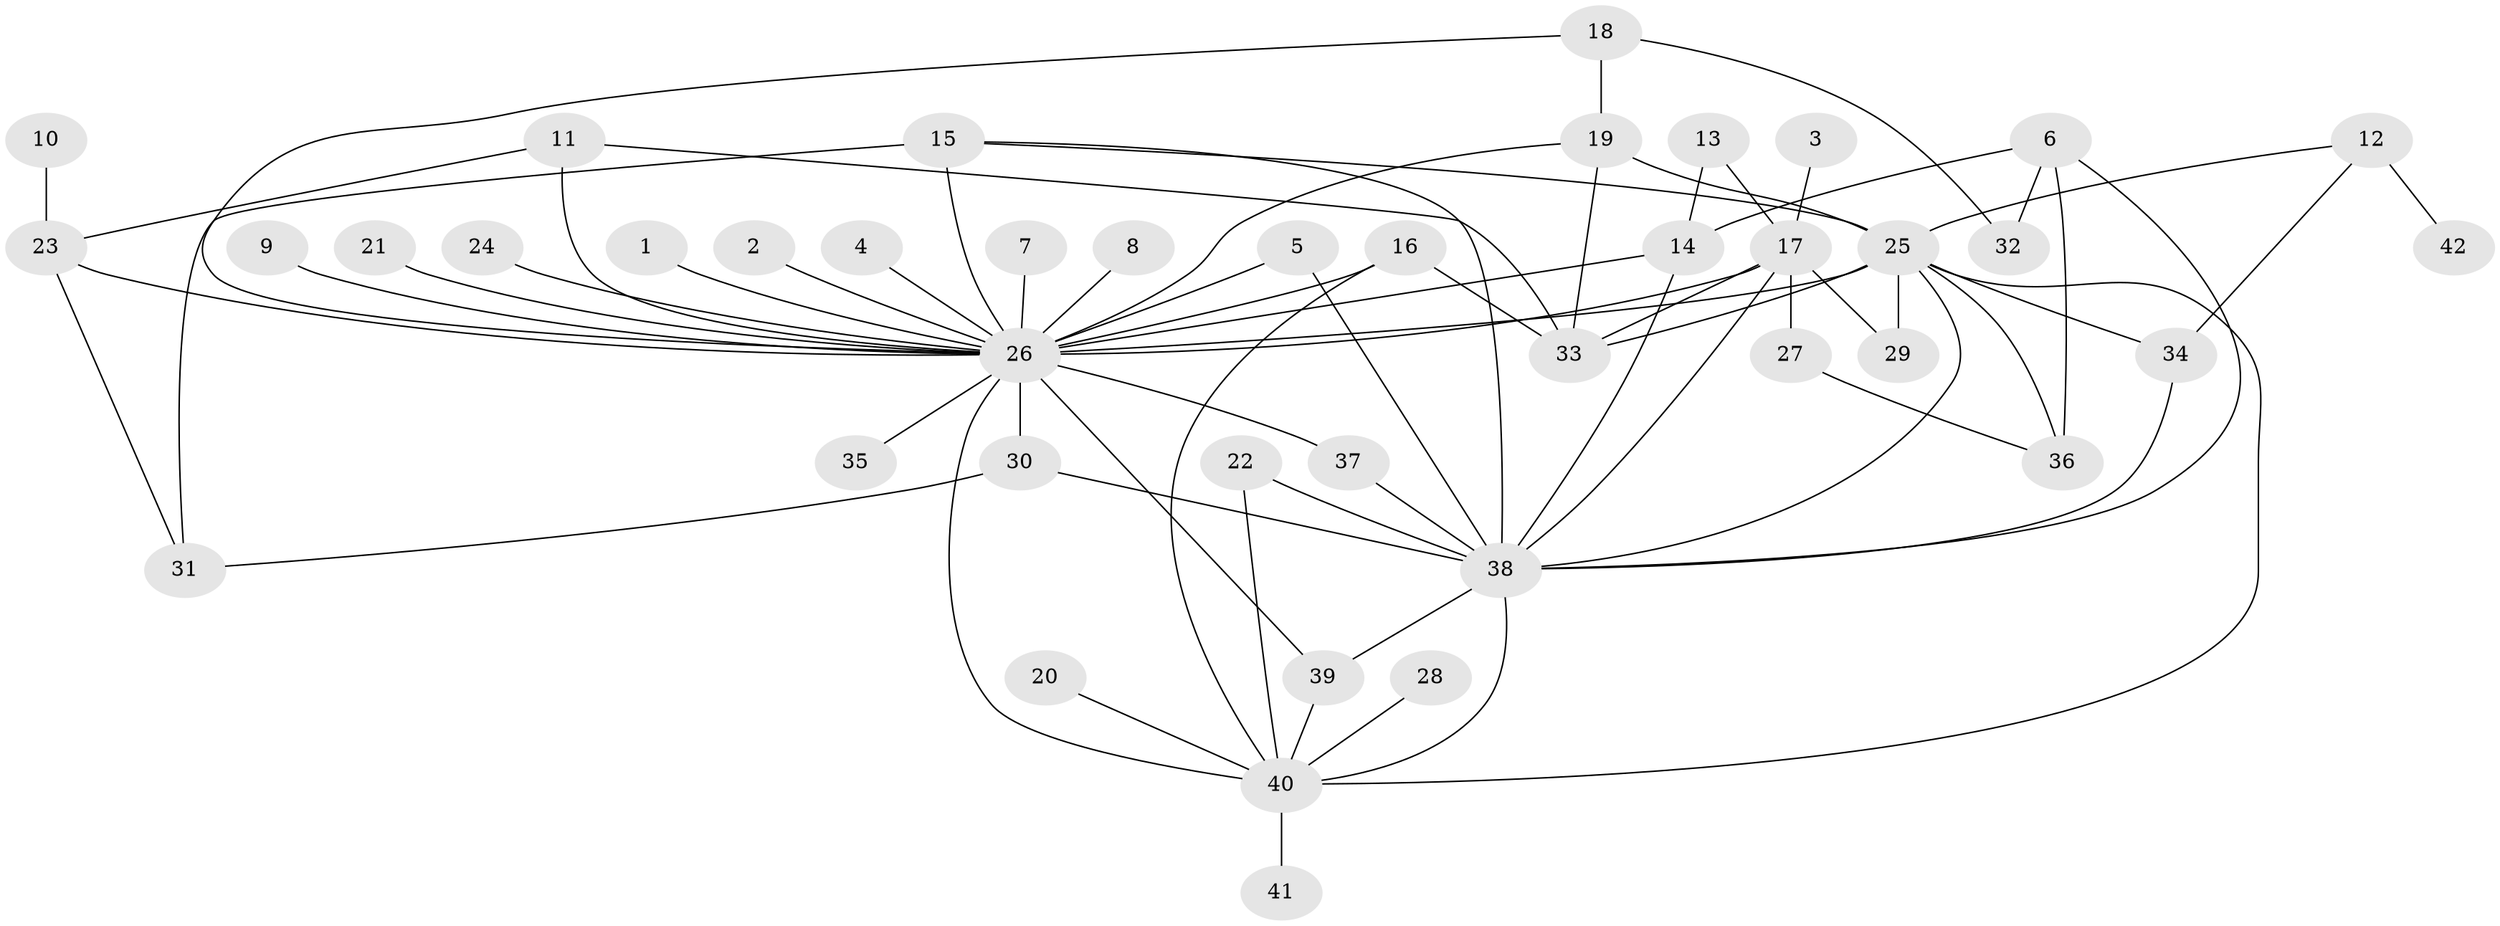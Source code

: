 // original degree distribution, {2: 0.24096385542168675, 33: 0.012048192771084338, 12: 0.012048192771084338, 5: 0.012048192771084338, 10: 0.012048192771084338, 6: 0.03614457831325301, 4: 0.0963855421686747, 1: 0.3855421686746988, 16: 0.012048192771084338, 3: 0.1686746987951807, 8: 0.012048192771084338}
// Generated by graph-tools (version 1.1) at 2025/01/03/09/25 03:01:40]
// undirected, 42 vertices, 71 edges
graph export_dot {
graph [start="1"]
  node [color=gray90,style=filled];
  1;
  2;
  3;
  4;
  5;
  6;
  7;
  8;
  9;
  10;
  11;
  12;
  13;
  14;
  15;
  16;
  17;
  18;
  19;
  20;
  21;
  22;
  23;
  24;
  25;
  26;
  27;
  28;
  29;
  30;
  31;
  32;
  33;
  34;
  35;
  36;
  37;
  38;
  39;
  40;
  41;
  42;
  1 -- 26 [weight=1.0];
  2 -- 26 [weight=1.0];
  3 -- 17 [weight=1.0];
  4 -- 26 [weight=1.0];
  5 -- 26 [weight=1.0];
  5 -- 38 [weight=1.0];
  6 -- 14 [weight=1.0];
  6 -- 32 [weight=1.0];
  6 -- 36 [weight=1.0];
  6 -- 38 [weight=1.0];
  7 -- 26 [weight=1.0];
  8 -- 26 [weight=1.0];
  9 -- 26 [weight=1.0];
  10 -- 23 [weight=1.0];
  11 -- 23 [weight=1.0];
  11 -- 26 [weight=1.0];
  11 -- 33 [weight=1.0];
  12 -- 25 [weight=1.0];
  12 -- 34 [weight=1.0];
  12 -- 42 [weight=1.0];
  13 -- 14 [weight=1.0];
  13 -- 17 [weight=1.0];
  14 -- 26 [weight=2.0];
  14 -- 38 [weight=1.0];
  15 -- 25 [weight=1.0];
  15 -- 26 [weight=2.0];
  15 -- 31 [weight=1.0];
  15 -- 38 [weight=1.0];
  16 -- 26 [weight=1.0];
  16 -- 33 [weight=1.0];
  16 -- 40 [weight=1.0];
  17 -- 26 [weight=1.0];
  17 -- 27 [weight=1.0];
  17 -- 29 [weight=1.0];
  17 -- 33 [weight=1.0];
  17 -- 38 [weight=2.0];
  18 -- 19 [weight=1.0];
  18 -- 26 [weight=1.0];
  18 -- 32 [weight=1.0];
  19 -- 25 [weight=2.0];
  19 -- 26 [weight=1.0];
  19 -- 33 [weight=2.0];
  20 -- 40 [weight=1.0];
  21 -- 26 [weight=1.0];
  22 -- 38 [weight=1.0];
  22 -- 40 [weight=1.0];
  23 -- 26 [weight=1.0];
  23 -- 31 [weight=1.0];
  24 -- 26 [weight=1.0];
  25 -- 26 [weight=2.0];
  25 -- 29 [weight=1.0];
  25 -- 33 [weight=1.0];
  25 -- 34 [weight=1.0];
  25 -- 36 [weight=1.0];
  25 -- 38 [weight=1.0];
  25 -- 40 [weight=1.0];
  26 -- 30 [weight=2.0];
  26 -- 35 [weight=1.0];
  26 -- 37 [weight=1.0];
  26 -- 39 [weight=1.0];
  26 -- 40 [weight=1.0];
  27 -- 36 [weight=1.0];
  28 -- 40 [weight=1.0];
  30 -- 31 [weight=1.0];
  30 -- 38 [weight=2.0];
  34 -- 38 [weight=1.0];
  37 -- 38 [weight=1.0];
  38 -- 39 [weight=1.0];
  38 -- 40 [weight=1.0];
  39 -- 40 [weight=1.0];
  40 -- 41 [weight=1.0];
}
